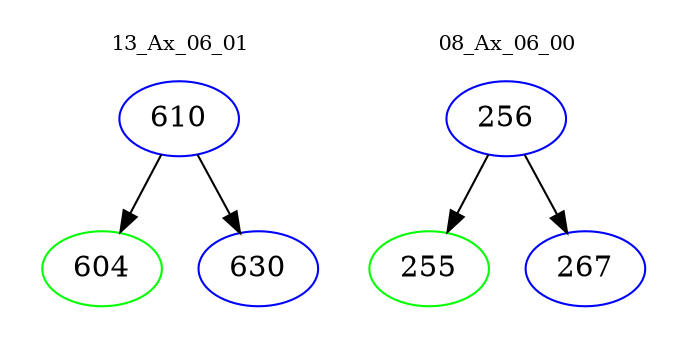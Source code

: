 digraph{
subgraph cluster_0 {
color = white
label = "13_Ax_06_01";
fontsize=10;
T0_610 [label="610", color="blue"]
T0_610 -> T0_604 [color="black"]
T0_604 [label="604", color="green"]
T0_610 -> T0_630 [color="black"]
T0_630 [label="630", color="blue"]
}
subgraph cluster_1 {
color = white
label = "08_Ax_06_00";
fontsize=10;
T1_256 [label="256", color="blue"]
T1_256 -> T1_255 [color="black"]
T1_255 [label="255", color="green"]
T1_256 -> T1_267 [color="black"]
T1_267 [label="267", color="blue"]
}
}
